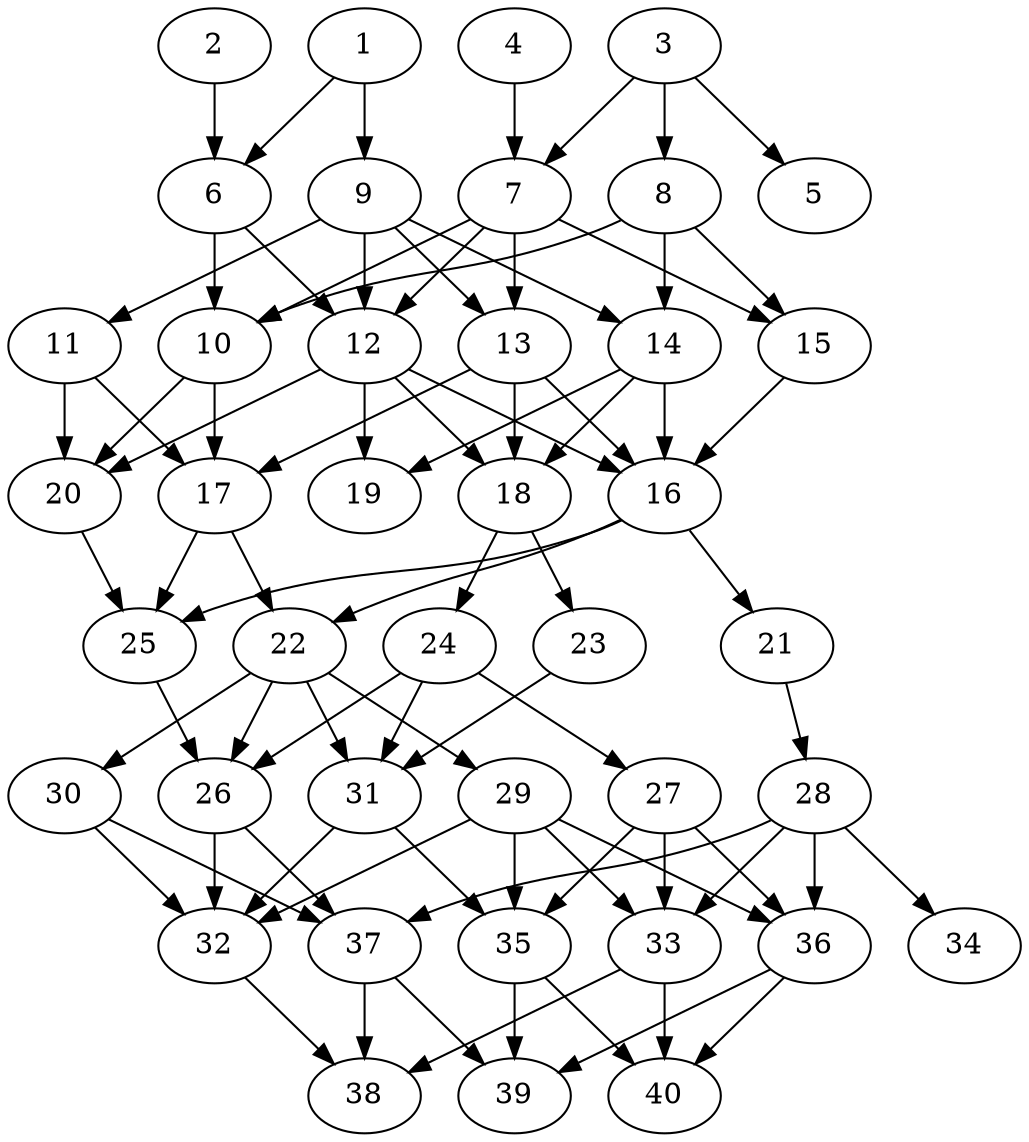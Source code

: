 // DAG automatically generated by daggen at Thu Oct  3 14:06:49 2019
// ./daggen --dot -n 40 --ccr 0.3 --fat 0.5 --regular 0.7 --density 0.6 --mindata 5242880 --maxdata 52428800 
digraph G {
  1 [size="21039787", alpha="0.19", expect_size="6311936"] 
  1 -> 6 [size ="6311936"]
  1 -> 9 [size ="6311936"]
  2 [size="162914987", alpha="0.08", expect_size="48874496"] 
  2 -> 6 [size ="48874496"]
  3 [size="150285653", alpha="0.11", expect_size="45085696"] 
  3 -> 5 [size ="45085696"]
  3 -> 7 [size ="45085696"]
  3 -> 8 [size ="45085696"]
  4 [size="103338667", alpha="0.19", expect_size="31001600"] 
  4 -> 7 [size ="31001600"]
  5 [size="75622400", alpha="0.05", expect_size="22686720"] 
  6 [size="42188800", alpha="0.01", expect_size="12656640"] 
  6 -> 10 [size ="12656640"]
  6 -> 12 [size ="12656640"]
  7 [size="77308587", alpha="0.02", expect_size="23192576"] 
  7 -> 10 [size ="23192576"]
  7 -> 12 [size ="23192576"]
  7 -> 13 [size ="23192576"]
  7 -> 15 [size ="23192576"]
  8 [size="134277120", alpha="0.05", expect_size="40283136"] 
  8 -> 10 [size ="40283136"]
  8 -> 14 [size ="40283136"]
  8 -> 15 [size ="40283136"]
  9 [size="18053120", alpha="0.12", expect_size="5415936"] 
  9 -> 11 [size ="5415936"]
  9 -> 12 [size ="5415936"]
  9 -> 13 [size ="5415936"]
  9 -> 14 [size ="5415936"]
  10 [size="63327573", alpha="0.05", expect_size="18998272"] 
  10 -> 17 [size ="18998272"]
  10 -> 20 [size ="18998272"]
  11 [size="43578027", alpha="0.14", expect_size="13073408"] 
  11 -> 17 [size ="13073408"]
  11 -> 20 [size ="13073408"]
  12 [size="35266560", alpha="0.06", expect_size="10579968"] 
  12 -> 16 [size ="10579968"]
  12 -> 18 [size ="10579968"]
  12 -> 19 [size ="10579968"]
  12 -> 20 [size ="10579968"]
  13 [size="100720640", alpha="0.02", expect_size="30216192"] 
  13 -> 16 [size ="30216192"]
  13 -> 17 [size ="30216192"]
  13 -> 18 [size ="30216192"]
  14 [size="27392000", alpha="0.13", expect_size="8217600"] 
  14 -> 16 [size ="8217600"]
  14 -> 18 [size ="8217600"]
  14 -> 19 [size ="8217600"]
  15 [size="174417920", alpha="0.08", expect_size="52325376"] 
  15 -> 16 [size ="52325376"]
  16 [size="54640640", alpha="0.01", expect_size="16392192"] 
  16 -> 21 [size ="16392192"]
  16 -> 22 [size ="16392192"]
  16 -> 25 [size ="16392192"]
  17 [size="60992853", alpha="0.12", expect_size="18297856"] 
  17 -> 22 [size ="18297856"]
  17 -> 25 [size ="18297856"]
  18 [size="78984533", alpha="0.15", expect_size="23695360"] 
  18 -> 23 [size ="23695360"]
  18 -> 24 [size ="23695360"]
  19 [size="120712533", alpha="0.10", expect_size="36213760"] 
  20 [size="59385173", alpha="0.16", expect_size="17815552"] 
  20 -> 25 [size ="17815552"]
  21 [size="95638187", alpha="0.04", expect_size="28691456"] 
  21 -> 28 [size ="28691456"]
  22 [size="49100800", alpha="0.09", expect_size="14730240"] 
  22 -> 26 [size ="14730240"]
  22 -> 29 [size ="14730240"]
  22 -> 30 [size ="14730240"]
  22 -> 31 [size ="14730240"]
  23 [size="97068373", alpha="0.12", expect_size="29120512"] 
  23 -> 31 [size ="29120512"]
  24 [size="114735787", alpha="0.05", expect_size="34420736"] 
  24 -> 26 [size ="34420736"]
  24 -> 27 [size ="34420736"]
  24 -> 31 [size ="34420736"]
  25 [size="61989547", alpha="0.06", expect_size="18596864"] 
  25 -> 26 [size ="18596864"]
  26 [size="127904427", alpha="0.10", expect_size="38371328"] 
  26 -> 32 [size ="38371328"]
  26 -> 37 [size ="38371328"]
  27 [size="138854400", alpha="0.02", expect_size="41656320"] 
  27 -> 33 [size ="41656320"]
  27 -> 35 [size ="41656320"]
  27 -> 36 [size ="41656320"]
  28 [size="76294827", alpha="0.09", expect_size="22888448"] 
  28 -> 33 [size ="22888448"]
  28 -> 34 [size ="22888448"]
  28 -> 36 [size ="22888448"]
  28 -> 37 [size ="22888448"]
  29 [size="36031147", alpha="0.15", expect_size="10809344"] 
  29 -> 32 [size ="10809344"]
  29 -> 33 [size ="10809344"]
  29 -> 35 [size ="10809344"]
  29 -> 36 [size ="10809344"]
  30 [size="111779840", alpha="0.08", expect_size="33533952"] 
  30 -> 32 [size ="33533952"]
  30 -> 37 [size ="33533952"]
  31 [size="83503787", alpha="0.03", expect_size="25051136"] 
  31 -> 32 [size ="25051136"]
  31 -> 35 [size ="25051136"]
  32 [size="112056320", alpha="0.01", expect_size="33616896"] 
  32 -> 38 [size ="33616896"]
  33 [size="28303360", alpha="0.10", expect_size="8491008"] 
  33 -> 38 [size ="8491008"]
  33 -> 40 [size ="8491008"]
  34 [size="122347520", alpha="0.20", expect_size="36704256"] 
  35 [size="165478400", alpha="0.10", expect_size="49643520"] 
  35 -> 39 [size ="49643520"]
  35 -> 40 [size ="49643520"]
  36 [size="58559147", alpha="0.04", expect_size="17567744"] 
  36 -> 39 [size ="17567744"]
  36 -> 40 [size ="17567744"]
  37 [size="140875093", alpha="0.04", expect_size="42262528"] 
  37 -> 38 [size ="42262528"]
  37 -> 39 [size ="42262528"]
  38 [size="157692587", alpha="0.12", expect_size="47307776"] 
  39 [size="68522667", alpha="0.13", expect_size="20556800"] 
  40 [size="31228587", alpha="0.20", expect_size="9368576"] 
}
